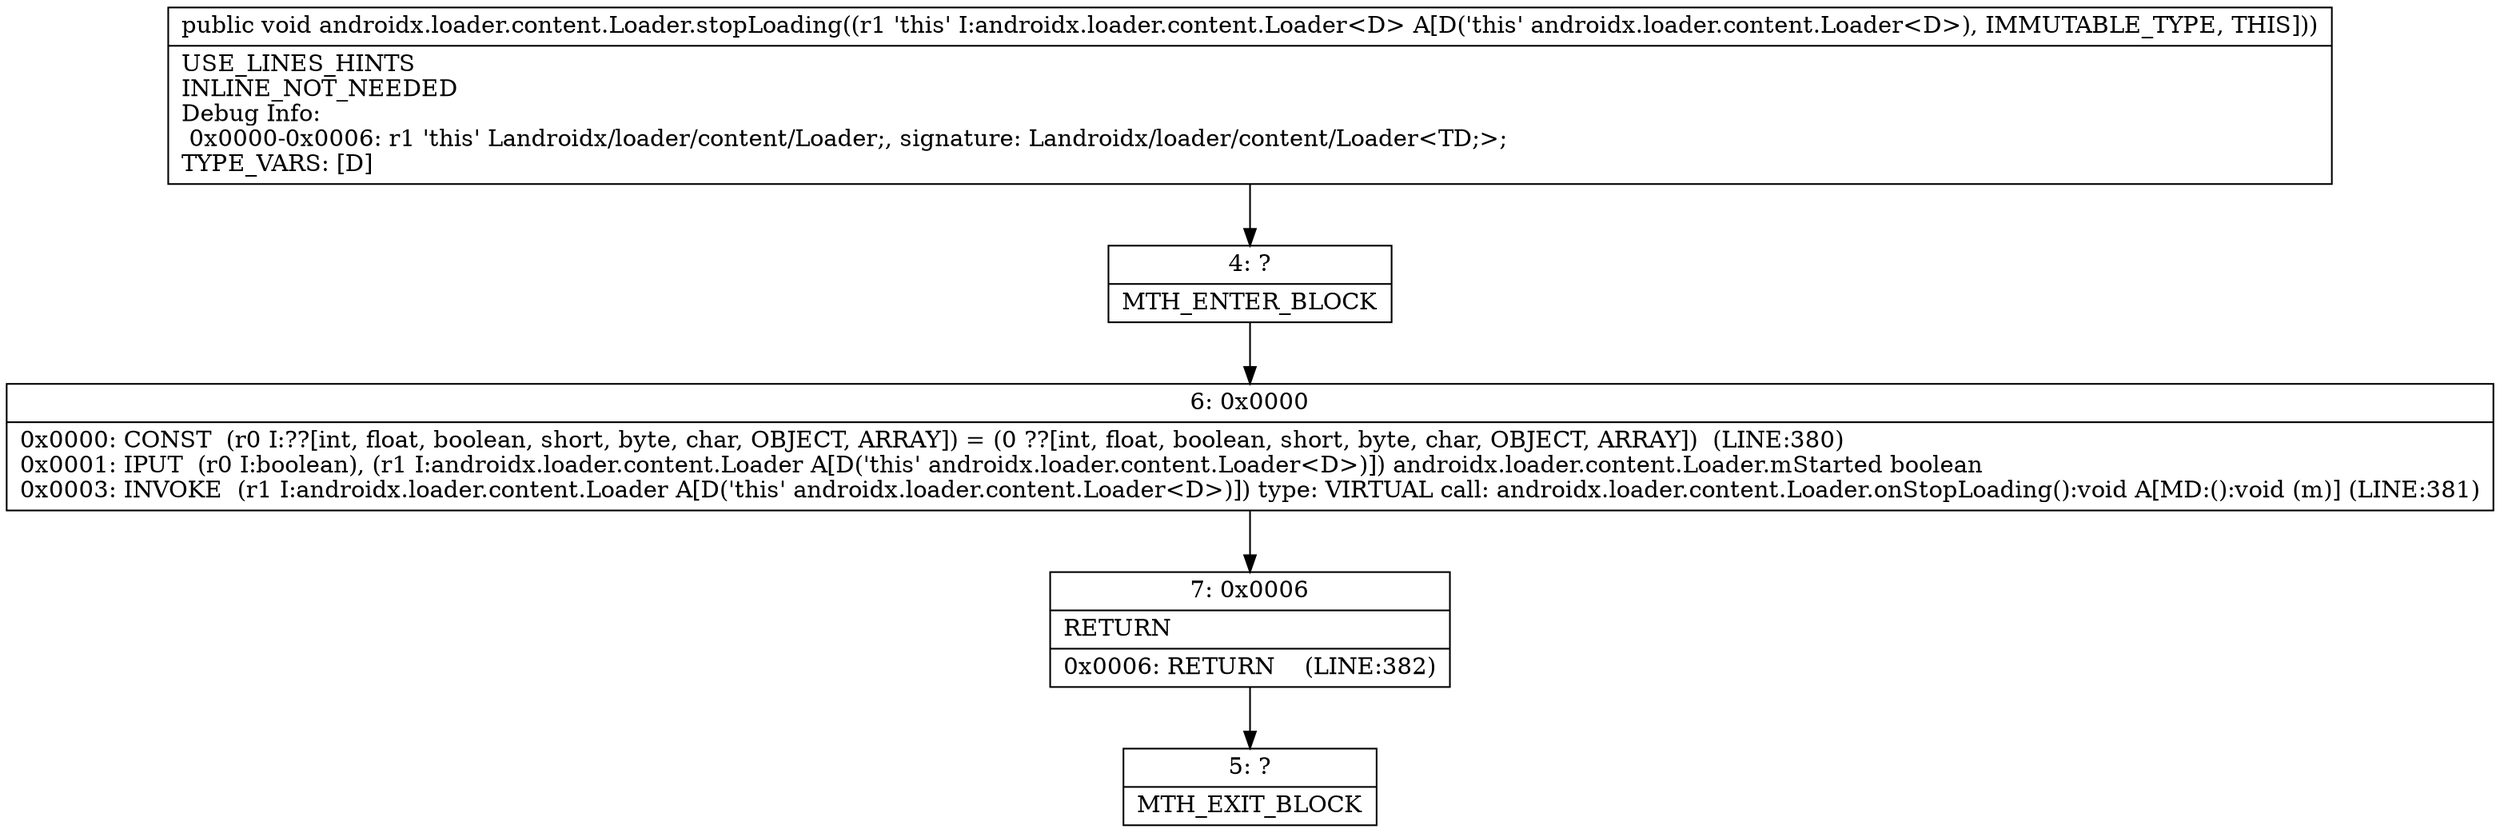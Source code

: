 digraph "CFG forandroidx.loader.content.Loader.stopLoading()V" {
Node_4 [shape=record,label="{4\:\ ?|MTH_ENTER_BLOCK\l}"];
Node_6 [shape=record,label="{6\:\ 0x0000|0x0000: CONST  (r0 I:??[int, float, boolean, short, byte, char, OBJECT, ARRAY]) = (0 ??[int, float, boolean, short, byte, char, OBJECT, ARRAY])  (LINE:380)\l0x0001: IPUT  (r0 I:boolean), (r1 I:androidx.loader.content.Loader A[D('this' androidx.loader.content.Loader\<D\>)]) androidx.loader.content.Loader.mStarted boolean \l0x0003: INVOKE  (r1 I:androidx.loader.content.Loader A[D('this' androidx.loader.content.Loader\<D\>)]) type: VIRTUAL call: androidx.loader.content.Loader.onStopLoading():void A[MD:():void (m)] (LINE:381)\l}"];
Node_7 [shape=record,label="{7\:\ 0x0006|RETURN\l|0x0006: RETURN    (LINE:382)\l}"];
Node_5 [shape=record,label="{5\:\ ?|MTH_EXIT_BLOCK\l}"];
MethodNode[shape=record,label="{public void androidx.loader.content.Loader.stopLoading((r1 'this' I:androidx.loader.content.Loader\<D\> A[D('this' androidx.loader.content.Loader\<D\>), IMMUTABLE_TYPE, THIS]))  | USE_LINES_HINTS\lINLINE_NOT_NEEDED\lDebug Info:\l  0x0000\-0x0006: r1 'this' Landroidx\/loader\/content\/Loader;, signature: Landroidx\/loader\/content\/Loader\<TD;\>;\lTYPE_VARS: [D]\l}"];
MethodNode -> Node_4;Node_4 -> Node_6;
Node_6 -> Node_7;
Node_7 -> Node_5;
}

